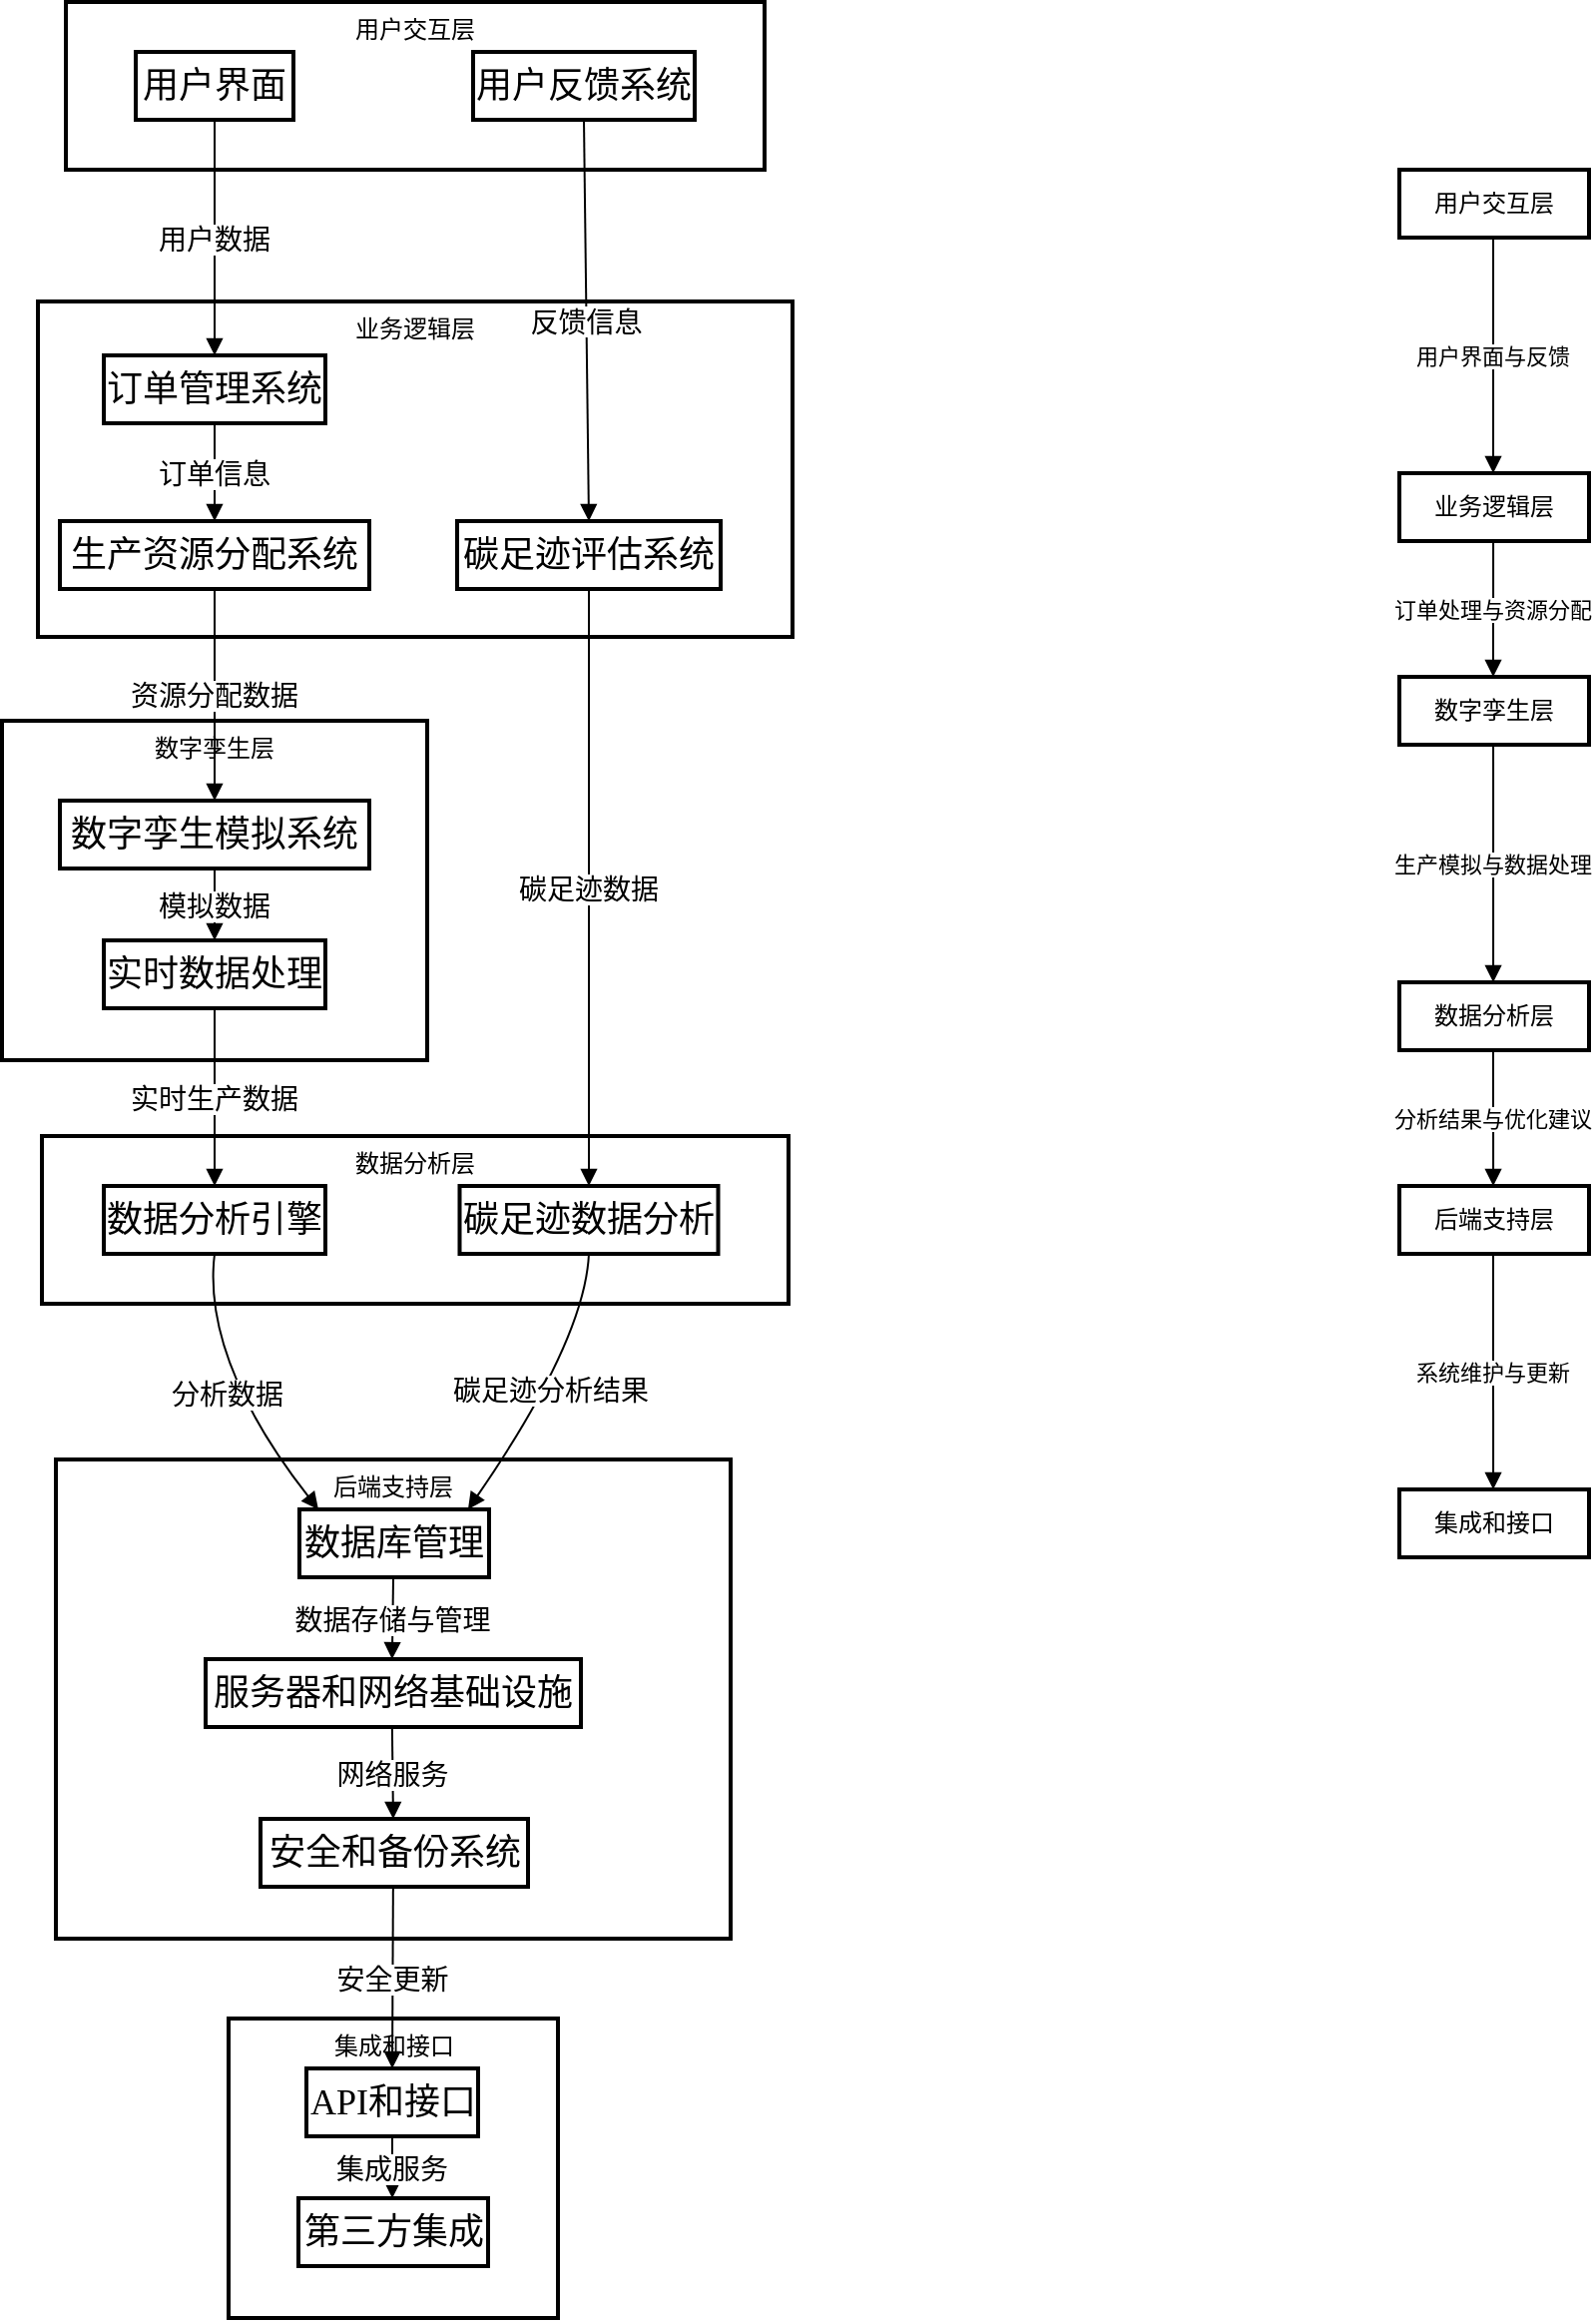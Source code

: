 <mxfile version="22.1.5" type="github">
  <diagram name="第 1 页" id="2Q7EJ7l_47jYazfSLr18">
    <mxGraphModel dx="954" dy="647" grid="1" gridSize="10" guides="1" tooltips="1" connect="1" arrows="1" fold="1" page="1" pageScale="1" pageWidth="827" pageHeight="1169" math="0" shadow="0">
      <root>
        <mxCell id="0" />
        <mxCell id="1" parent="0" />
        <mxCell id="aD8HVvrzkeYgRYOUQNUD-89" value="集成和接口" style="whiteSpace=wrap;strokeWidth=2;verticalAlign=top;" vertex="1" parent="1">
          <mxGeometry x="133.5" y="1030" width="165" height="150" as="geometry" />
        </mxCell>
        <mxCell id="aD8HVvrzkeYgRYOUQNUD-90" value="API和接口" style="whiteSpace=wrap;strokeWidth=2;fontSize=18;fontFamily=Times New Roman;" vertex="1" parent="1">
          <mxGeometry x="172.5" y="1055" width="86" height="34" as="geometry" />
        </mxCell>
        <mxCell id="aD8HVvrzkeYgRYOUQNUD-91" value="第三方集成" style="whiteSpace=wrap;strokeWidth=2;fontSize=18;fontFamily=Times New Roman;" vertex="1" parent="1">
          <mxGeometry x="168.5" y="1120" width="95" height="34" as="geometry" />
        </mxCell>
        <mxCell id="aD8HVvrzkeYgRYOUQNUD-92" value="后端支持层" style="whiteSpace=wrap;strokeWidth=2;verticalAlign=top;" vertex="1" parent="1">
          <mxGeometry x="47" y="750" width="338" height="240" as="geometry" />
        </mxCell>
        <mxCell id="aD8HVvrzkeYgRYOUQNUD-93" value="数据库管理" style="whiteSpace=wrap;strokeWidth=2;fontSize=18;fontFamily=Times New Roman;" vertex="1" parent="1">
          <mxGeometry x="169" y="775" width="95" height="34" as="geometry" />
        </mxCell>
        <mxCell id="aD8HVvrzkeYgRYOUQNUD-94" value="服务器和网络基础设施" style="whiteSpace=wrap;strokeWidth=2;fontSize=18;fontFamily=Times New Roman;" vertex="1" parent="1">
          <mxGeometry x="122" y="850" width="188" height="34" as="geometry" />
        </mxCell>
        <mxCell id="aD8HVvrzkeYgRYOUQNUD-95" value="安全和备份系统" style="whiteSpace=wrap;strokeWidth=2;fontSize=18;fontFamily=Times New Roman;" vertex="1" parent="1">
          <mxGeometry x="149.5" y="930" width="134" height="34" as="geometry" />
        </mxCell>
        <mxCell id="aD8HVvrzkeYgRYOUQNUD-96" value="数据分析层" style="whiteSpace=wrap;strokeWidth=2;verticalAlign=top;" vertex="1" parent="1">
          <mxGeometry x="40" y="588" width="374" height="84" as="geometry" />
        </mxCell>
        <mxCell id="aD8HVvrzkeYgRYOUQNUD-97" value="数据分析引擎" style="whiteSpace=wrap;strokeWidth=2;fontSize=18;fontFamily=Times New Roman;" vertex="1" parent="1">
          <mxGeometry x="71" y="613" width="111" height="34" as="geometry" />
        </mxCell>
        <mxCell id="aD8HVvrzkeYgRYOUQNUD-98" value="碳足迹数据分析" style="whiteSpace=wrap;strokeWidth=2;fontSize=18;fontFamily=Times New Roman;" vertex="1" parent="1">
          <mxGeometry x="249.25" y="613" width="129.5" height="34" as="geometry" />
        </mxCell>
        <mxCell id="aD8HVvrzkeYgRYOUQNUD-99" value="数字孪生层" style="whiteSpace=wrap;strokeWidth=2;verticalAlign=top;" vertex="1" parent="1">
          <mxGeometry x="20" y="380" width="213" height="170" as="geometry" />
        </mxCell>
        <mxCell id="aD8HVvrzkeYgRYOUQNUD-100" value="数字孪生模拟系统" style="whiteSpace=wrap;strokeWidth=2;fontSize=18;fontFamily=Times New Roman;" vertex="1" parent="1">
          <mxGeometry x="49" y="420" width="155" height="34" as="geometry" />
        </mxCell>
        <mxCell id="aD8HVvrzkeYgRYOUQNUD-101" value="实时数据处理" style="whiteSpace=wrap;strokeWidth=2;fontSize=18;fontFamily=Times New Roman;" vertex="1" parent="1">
          <mxGeometry x="71" y="490" width="111" height="34" as="geometry" />
        </mxCell>
        <mxCell id="aD8HVvrzkeYgRYOUQNUD-102" value="业务逻辑层" style="whiteSpace=wrap;strokeWidth=2;verticalAlign=top;" vertex="1" parent="1">
          <mxGeometry x="38" y="170" width="378" height="168" as="geometry" />
        </mxCell>
        <mxCell id="aD8HVvrzkeYgRYOUQNUD-103" value="订单管理系统" style="whiteSpace=wrap;strokeWidth=2;fontSize=18;fontFamily=Times New Roman;" vertex="1" parent="1">
          <mxGeometry x="71" y="197" width="111" height="34" as="geometry" />
        </mxCell>
        <mxCell id="aD8HVvrzkeYgRYOUQNUD-104" value="生产资源分配系统" style="whiteSpace=wrap;strokeWidth=2;fontSize=18;fontFamily=Times New Roman;" vertex="1" parent="1">
          <mxGeometry x="49" y="280" width="155" height="34" as="geometry" />
        </mxCell>
        <mxCell id="aD8HVvrzkeYgRYOUQNUD-105" value="碳足迹评估系统" style="whiteSpace=wrap;strokeWidth=2;fontSize=18;fontFamily=Times New Roman;" vertex="1" parent="1">
          <mxGeometry x="248" y="280" width="132" height="34" as="geometry" />
        </mxCell>
        <mxCell id="aD8HVvrzkeYgRYOUQNUD-106" value="用户交互层" style="whiteSpace=wrap;strokeWidth=2;verticalAlign=top;" vertex="1" parent="1">
          <mxGeometry x="52" y="20" width="350" height="84" as="geometry" />
        </mxCell>
        <mxCell id="aD8HVvrzkeYgRYOUQNUD-107" value="用户界面" style="whiteSpace=wrap;strokeWidth=2;fontFamily=Times New Roman;fontSize=18;" vertex="1" parent="1">
          <mxGeometry x="87" y="45" width="79" height="34" as="geometry" />
        </mxCell>
        <mxCell id="aD8HVvrzkeYgRYOUQNUD-108" value="用户反馈系统" style="whiteSpace=wrap;strokeWidth=2;fontSize=18;fontFamily=Times New Roman;" vertex="1" parent="1">
          <mxGeometry x="256" y="45" width="111" height="34" as="geometry" />
        </mxCell>
        <mxCell id="aD8HVvrzkeYgRYOUQNUD-109" value="用户交互层" style="whiteSpace=wrap;strokeWidth=2;" vertex="1" parent="1">
          <mxGeometry x="720" y="104" width="95" height="34" as="geometry" />
        </mxCell>
        <mxCell id="aD8HVvrzkeYgRYOUQNUD-110" value="业务逻辑层" style="whiteSpace=wrap;strokeWidth=2;" vertex="1" parent="1">
          <mxGeometry x="720" y="256" width="95" height="34" as="geometry" />
        </mxCell>
        <mxCell id="aD8HVvrzkeYgRYOUQNUD-111" value="数字孪生层" style="whiteSpace=wrap;strokeWidth=2;" vertex="1" parent="1">
          <mxGeometry x="720" y="358" width="95" height="34" as="geometry" />
        </mxCell>
        <mxCell id="aD8HVvrzkeYgRYOUQNUD-112" value="数据分析层" style="whiteSpace=wrap;strokeWidth=2;" vertex="1" parent="1">
          <mxGeometry x="720" y="511" width="95" height="34" as="geometry" />
        </mxCell>
        <mxCell id="aD8HVvrzkeYgRYOUQNUD-113" value="后端支持层" style="whiteSpace=wrap;strokeWidth=2;" vertex="1" parent="1">
          <mxGeometry x="720" y="613" width="95" height="34" as="geometry" />
        </mxCell>
        <mxCell id="aD8HVvrzkeYgRYOUQNUD-114" value="集成和接口" style="whiteSpace=wrap;strokeWidth=2;" vertex="1" parent="1">
          <mxGeometry x="720" y="765" width="95" height="34" as="geometry" />
        </mxCell>
        <mxCell id="aD8HVvrzkeYgRYOUQNUD-115" value="用户界面与反馈" style="curved=1;startArrow=none;endArrow=block;exitX=0.495;exitY=0.988;entryX=0.495;entryY=0.006;rounded=0;" edge="1" parent="1" source="aD8HVvrzkeYgRYOUQNUD-109" target="aD8HVvrzkeYgRYOUQNUD-110">
          <mxGeometry relative="1" as="geometry">
            <Array as="points" />
          </mxGeometry>
        </mxCell>
        <mxCell id="aD8HVvrzkeYgRYOUQNUD-116" value="订单处理与资源分配" style="curved=1;startArrow=none;endArrow=block;exitX=0.495;exitY=0.994;entryX=0.495;entryY=0.011;rounded=0;" edge="1" parent="1" source="aD8HVvrzkeYgRYOUQNUD-110" target="aD8HVvrzkeYgRYOUQNUD-111">
          <mxGeometry relative="1" as="geometry">
            <Array as="points" />
          </mxGeometry>
        </mxCell>
        <mxCell id="aD8HVvrzkeYgRYOUQNUD-117" value="生产模拟与数据处理" style="curved=1;startArrow=none;endArrow=block;exitX=0.495;exitY=0.999;entryX=0.495;entryY=-0.013;rounded=0;" edge="1" parent="1" source="aD8HVvrzkeYgRYOUQNUD-111" target="aD8HVvrzkeYgRYOUQNUD-112">
          <mxGeometry relative="1" as="geometry">
            <Array as="points" />
          </mxGeometry>
        </mxCell>
        <mxCell id="aD8HVvrzkeYgRYOUQNUD-118" value="分析结果与优化建议" style="curved=1;startArrow=none;endArrow=block;exitX=0.495;exitY=0.975;entryX=0.495;entryY=-0.007;rounded=0;" edge="1" parent="1" source="aD8HVvrzkeYgRYOUQNUD-112" target="aD8HVvrzkeYgRYOUQNUD-113">
          <mxGeometry relative="1" as="geometry">
            <Array as="points" />
          </mxGeometry>
        </mxCell>
        <mxCell id="aD8HVvrzkeYgRYOUQNUD-119" value="系统维护与更新" style="curved=1;startArrow=none;endArrow=block;exitX=0.495;exitY=0.981;entryX=0.495;entryY=-0.002;rounded=0;" edge="1" parent="1" source="aD8HVvrzkeYgRYOUQNUD-113" target="aD8HVvrzkeYgRYOUQNUD-114">
          <mxGeometry relative="1" as="geometry">
            <Array as="points" />
          </mxGeometry>
        </mxCell>
        <mxCell id="aD8HVvrzkeYgRYOUQNUD-120" value="用户数据" style="curved=1;startArrow=none;endArrow=block;exitX=0.5;exitY=0.988;entryX=0.5;entryY=0.006;rounded=0;fontFamily=Times New Roman;fontSize=14;" edge="1" parent="1" source="aD8HVvrzkeYgRYOUQNUD-107" target="aD8HVvrzkeYgRYOUQNUD-103">
          <mxGeometry relative="1" as="geometry">
            <Array as="points" />
          </mxGeometry>
        </mxCell>
        <mxCell id="aD8HVvrzkeYgRYOUQNUD-121" value="反馈信息" style="curved=1;startArrow=none;endArrow=block;exitX=0.5;exitY=0.988;entryX=0.5;entryY=0.011;rounded=0;fontSize=14;fontFamily=Times New Roman;" edge="1" parent="1" source="aD8HVvrzkeYgRYOUQNUD-108" target="aD8HVvrzkeYgRYOUQNUD-105">
          <mxGeometry relative="1" as="geometry">
            <Array as="points" />
          </mxGeometry>
        </mxCell>
        <mxCell id="aD8HVvrzkeYgRYOUQNUD-122" value="订单信息" style="curved=1;startArrow=none;endArrow=block;exitX=0.5;exitY=0.994;entryX=0.5;entryY=0.011;rounded=0;fontSize=14;fontFamily=Times New Roman;" edge="1" parent="1" source="aD8HVvrzkeYgRYOUQNUD-103" target="aD8HVvrzkeYgRYOUQNUD-104">
          <mxGeometry relative="1" as="geometry">
            <Array as="points" />
          </mxGeometry>
        </mxCell>
        <mxCell id="aD8HVvrzkeYgRYOUQNUD-123" value="资源分配数据" style="curved=1;startArrow=none;endArrow=block;exitX=0.5;exitY=0.999;entryX=0.5;entryY=-0.013;rounded=0;fontSize=14;fontFamily=Times New Roman;" edge="1" parent="1" source="aD8HVvrzkeYgRYOUQNUD-104" target="aD8HVvrzkeYgRYOUQNUD-100">
          <mxGeometry x="-0.006" relative="1" as="geometry">
            <Array as="points" />
            <mxPoint as="offset" />
          </mxGeometry>
        </mxCell>
        <mxCell id="aD8HVvrzkeYgRYOUQNUD-124" value="模拟数据" style="curved=1;startArrow=none;endArrow=block;exitX=0.5;exitY=0.975;entryX=0.5;entryY=-0.007;rounded=0;fontSize=14;fontFamily=Times New Roman;" edge="1" parent="1" source="aD8HVvrzkeYgRYOUQNUD-100" target="aD8HVvrzkeYgRYOUQNUD-101">
          <mxGeometry x="0.005" relative="1" as="geometry">
            <Array as="points" />
            <mxPoint as="offset" />
          </mxGeometry>
        </mxCell>
        <mxCell id="aD8HVvrzkeYgRYOUQNUD-125" value="实时生产数据" style="curved=1;startArrow=none;endArrow=block;exitX=0.5;exitY=0.981;entryX=0.5;entryY=-0.002;rounded=0;fontSize=14;fontFamily=Times New Roman;" edge="1" parent="1" source="aD8HVvrzkeYgRYOUQNUD-101" target="aD8HVvrzkeYgRYOUQNUD-97">
          <mxGeometry x="0.003" relative="1" as="geometry">
            <Array as="points" />
            <mxPoint as="offset" />
          </mxGeometry>
        </mxCell>
        <mxCell id="aD8HVvrzkeYgRYOUQNUD-126" value="碳足迹数据" style="curved=1;startArrow=none;endArrow=block;exitX=0.5;exitY=0.999;entryX=0.5;entryY=-0.002;rounded=0;fontSize=14;fontFamily=Times New Roman;" edge="1" parent="1" source="aD8HVvrzkeYgRYOUQNUD-105" target="aD8HVvrzkeYgRYOUQNUD-98">
          <mxGeometry relative="1" as="geometry">
            <Array as="points" />
          </mxGeometry>
        </mxCell>
        <mxCell id="aD8HVvrzkeYgRYOUQNUD-127" value="分析数据" style="curved=1;startArrow=none;endArrow=block;exitX=0.5;exitY=0.986;entryX=0.103;entryY=0.004;rounded=0;fontSize=14;fontFamily=Times New Roman;" edge="1" parent="1" source="aD8HVvrzkeYgRYOUQNUD-97" target="aD8HVvrzkeYgRYOUQNUD-93">
          <mxGeometry x="0.003" relative="1" as="geometry">
            <Array as="points">
              <mxPoint x="120" y="700" />
            </Array>
            <mxPoint as="offset" />
          </mxGeometry>
        </mxCell>
        <mxCell id="aD8HVvrzkeYgRYOUQNUD-128" value="碳足迹分析结果" style="curved=1;startArrow=none;endArrow=block;exitX=0.5;exitY=0.986;entryX=0.886;entryY=0.004;rounded=0;fontSize=14;fontFamily=Times New Roman;" edge="1" parent="1" source="aD8HVvrzkeYgRYOUQNUD-98" target="aD8HVvrzkeYgRYOUQNUD-93">
          <mxGeometry relative="1" as="geometry">
            <Array as="points">
              <mxPoint x="312" y="690" />
            </Array>
          </mxGeometry>
        </mxCell>
        <mxCell id="aD8HVvrzkeYgRYOUQNUD-129" value="数据存储与管理" style="curved=1;startArrow=none;endArrow=block;exitX=0.495;exitY=0.992;entryX=0.497;entryY=0.009;rounded=0;fontSize=14;fontFamily=Times New Roman;" edge="1" parent="1" source="aD8HVvrzkeYgRYOUQNUD-93" target="aD8HVvrzkeYgRYOUQNUD-94">
          <mxGeometry x="0.005" relative="1" as="geometry">
            <Array as="points" />
            <mxPoint as="offset" />
          </mxGeometry>
        </mxCell>
        <mxCell id="aD8HVvrzkeYgRYOUQNUD-130" value="网络服务" style="curved=1;startArrow=none;endArrow=block;exitX=0.497;exitY=0.997;entryX=0.496;entryY=-0.015;rounded=0;fontSize=14;fontFamily=Times New Roman;" edge="1" parent="1" source="aD8HVvrzkeYgRYOUQNUD-94" target="aD8HVvrzkeYgRYOUQNUD-95">
          <mxGeometry relative="1" as="geometry">
            <Array as="points" />
          </mxGeometry>
        </mxCell>
        <mxCell id="aD8HVvrzkeYgRYOUQNUD-131" value="安全更新" style="curved=1;startArrow=none;endArrow=block;exitX=0.496;exitY=0.973;entryX=0.5;entryY=-0.009;rounded=0;fontSize=14;fontFamily=Times New Roman;" edge="1" parent="1" source="aD8HVvrzkeYgRYOUQNUD-95" target="aD8HVvrzkeYgRYOUQNUD-90">
          <mxGeometry relative="1" as="geometry">
            <Array as="points" />
          </mxGeometry>
        </mxCell>
        <mxCell id="aD8HVvrzkeYgRYOUQNUD-132" value="集成服务" style="curved=1;startArrow=none;endArrow=block;exitX=0.5;exitY=0.979;entryX=0.495;entryY=-0.004;rounded=0;fontSize=14;fontFamily=Times New Roman;" edge="1" parent="1" source="aD8HVvrzkeYgRYOUQNUD-90" target="aD8HVvrzkeYgRYOUQNUD-91">
          <mxGeometry x="0.005" relative="1" as="geometry">
            <Array as="points" />
            <mxPoint as="offset" />
          </mxGeometry>
        </mxCell>
      </root>
    </mxGraphModel>
  </diagram>
</mxfile>
